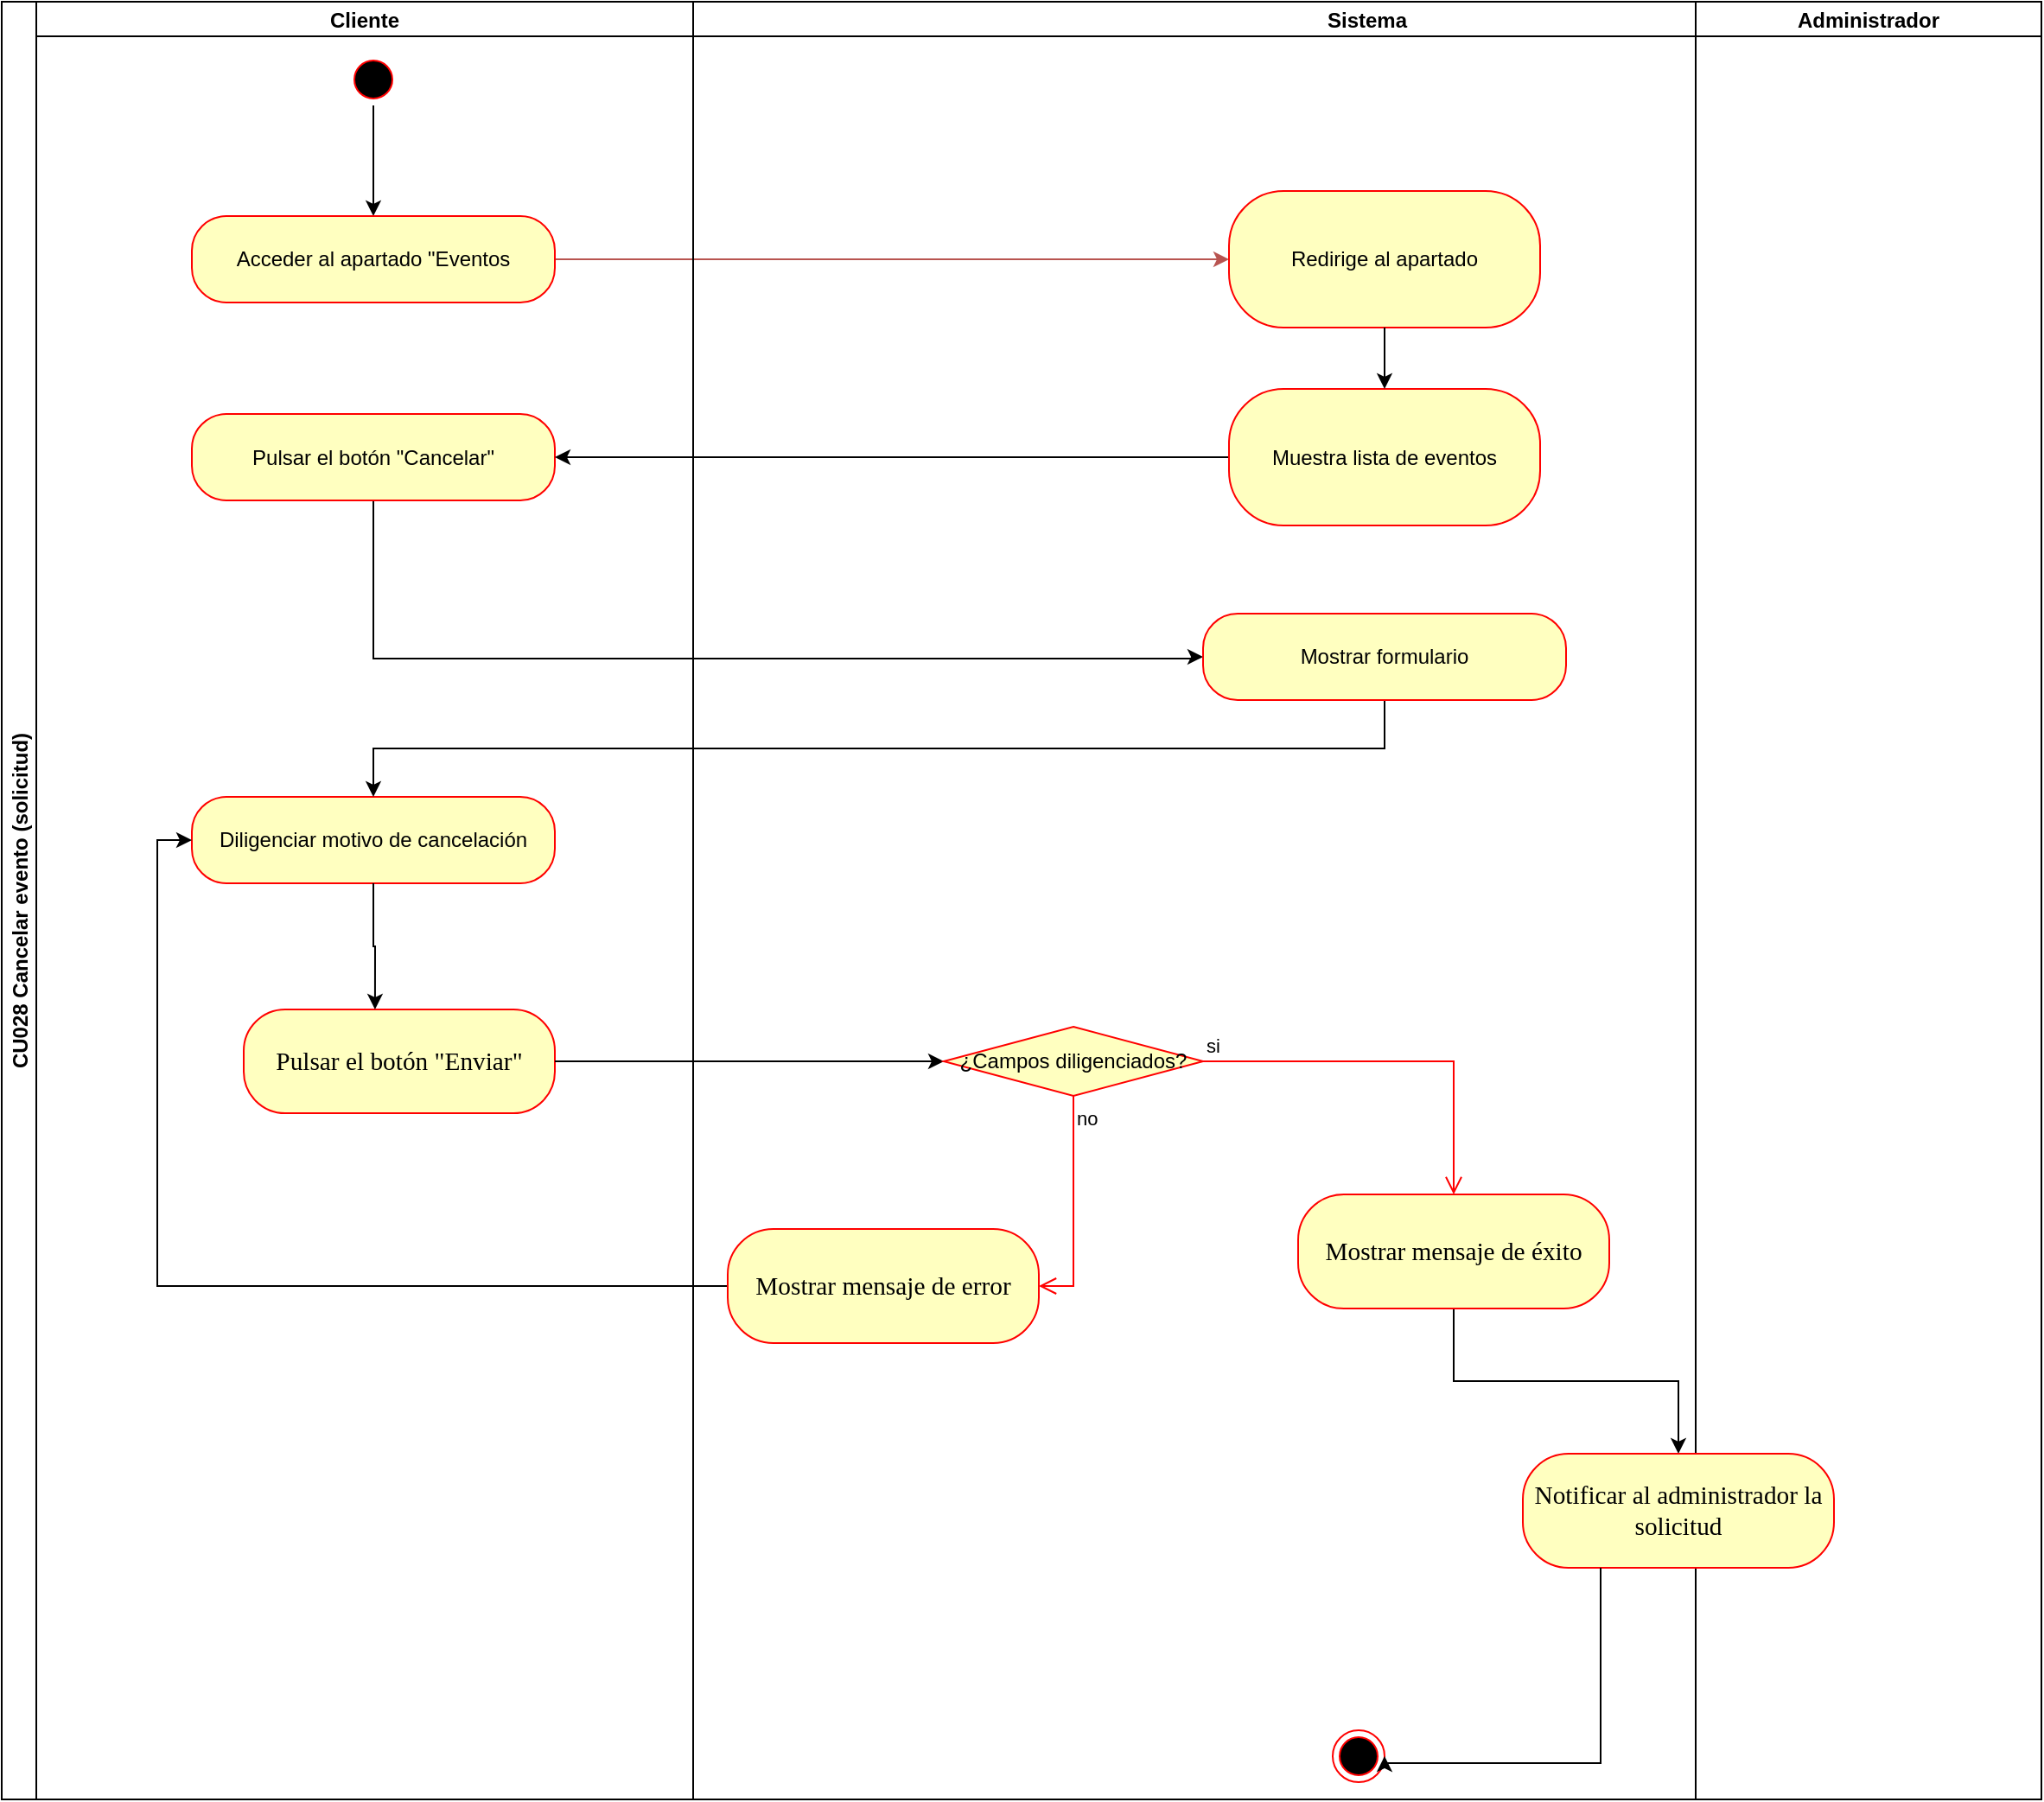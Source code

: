 <mxfile version="27.1.6">
  <diagram name="Página-1" id="IpmAKofrDw2QBqaIdOL2">
    <mxGraphModel grid="1" page="1" gridSize="10" guides="1" tooltips="1" connect="1" arrows="1" fold="1" pageScale="1" pageWidth="827" pageHeight="1169" math="0" shadow="0">
      <root>
        <mxCell id="0" />
        <mxCell id="1" parent="0" />
        <mxCell id="emeNvtZWzEPwYmurZ9CY-1" value="CU028 Cancelar evento (solicitud)" style="swimlane;childLayout=stackLayout;resizeParent=1;resizeParentMax=0;startSize=20;horizontal=0;horizontalStack=1;" vertex="1" parent="1">
          <mxGeometry x="-40" y="-1064" width="1180" height="1040" as="geometry">
            <mxRectangle x="200" y="80" width="40" height="50" as="alternateBounds" />
          </mxGeometry>
        </mxCell>
        <mxCell id="ycTayPr6X4MgAZ-6NEUM-35" style="edgeStyle=orthogonalEdgeStyle;rounded=0;orthogonalLoop=1;jettySize=auto;html=1;exitX=1;exitY=0.5;exitDx=0;exitDy=0;fillColor=#f8cecc;strokeColor=#b85450;" edge="1" parent="emeNvtZWzEPwYmurZ9CY-1" source="ycTayPr6X4MgAZ-6NEUM-32" target="ycTayPr6X4MgAZ-6NEUM-33">
          <mxGeometry relative="1" as="geometry" />
        </mxCell>
        <mxCell id="i29hLlBPtLxp7JVSZJH6-5" style="edgeStyle=orthogonalEdgeStyle;rounded=0;orthogonalLoop=1;jettySize=auto;html=1;exitX=0.5;exitY=1;exitDx=0;exitDy=0;entryX=0;entryY=0.5;entryDx=0;entryDy=0;" edge="1" parent="emeNvtZWzEPwYmurZ9CY-1" source="QA8IRypYu4qGjrA7JDfg-12" target="i29hLlBPtLxp7JVSZJH6-3">
          <mxGeometry relative="1" as="geometry">
            <mxPoint x="216" y="354" as="targetPoint" />
            <Array as="points">
              <mxPoint x="215" y="380" />
              <mxPoint x="690" y="380" />
            </Array>
          </mxGeometry>
        </mxCell>
        <mxCell id="emeNvtZWzEPwYmurZ9CY-4" value="Cliente" style="swimlane;startSize=20;" vertex="1" parent="emeNvtZWzEPwYmurZ9CY-1">
          <mxGeometry x="20" width="380" height="1040" as="geometry" />
        </mxCell>
        <mxCell id="i29hLlBPtLxp7JVSZJH6-1" style="edgeStyle=orthogonalEdgeStyle;rounded=0;orthogonalLoop=1;jettySize=auto;html=1;exitX=0.5;exitY=1;exitDx=0;exitDy=0;entryX=0.5;entryY=0;entryDx=0;entryDy=0;" edge="1" parent="emeNvtZWzEPwYmurZ9CY-4" source="emeNvtZWzEPwYmurZ9CY-5" target="ycTayPr6X4MgAZ-6NEUM-32">
          <mxGeometry relative="1" as="geometry" />
        </mxCell>
        <mxCell id="emeNvtZWzEPwYmurZ9CY-5" value="" style="ellipse;html=1;shape=startState;fillColor=#000000;strokeColor=#ff0000;fillStyle=auto;" vertex="1" parent="emeNvtZWzEPwYmurZ9CY-4">
          <mxGeometry x="180" y="30" width="30" height="30" as="geometry" />
        </mxCell>
        <mxCell id="emeNvtZWzEPwYmurZ9CY-79" style="edgeStyle=orthogonalEdgeStyle;rounded=0;orthogonalLoop=1;jettySize=auto;html=1;entryX=0;entryY=0.5;entryDx=0;entryDy=0;strokeColor=#FF0000;" edge="1" parent="emeNvtZWzEPwYmurZ9CY-4">
          <mxGeometry relative="1" as="geometry">
            <Array as="points">
              <mxPoint x="106" y="871" />
              <mxPoint x="106" y="652" />
            </Array>
            <mxPoint x="135" y="652" as="targetPoint" />
          </mxGeometry>
        </mxCell>
        <mxCell id="ycTayPr6X4MgAZ-6NEUM-32" value="Acceder al apartado &quot;Eventos" style="rounded=1;whiteSpace=wrap;html=1;arcSize=40;fontColor=#000000;fillColor=#ffffc0;strokeColor=#ff0000;" vertex="1" parent="emeNvtZWzEPwYmurZ9CY-4">
          <mxGeometry x="90" y="124" width="210" height="50" as="geometry" />
        </mxCell>
        <mxCell id="QA8IRypYu4qGjrA7JDfg-12" value="Pulsar el botón &quot;Cancelar&quot;" style="rounded=1;whiteSpace=wrap;html=1;arcSize=40;fontColor=#000000;fillColor=#ffffc0;strokeColor=#ff0000;" vertex="1" parent="emeNvtZWzEPwYmurZ9CY-4">
          <mxGeometry x="90" y="238.5" width="210" height="50" as="geometry" />
        </mxCell>
        <mxCell id="TpPl5ylptQVWsR3om8G2-5" value="&lt;span style=&quot;white-space-collapse: preserve;&quot;&gt;&lt;font face=&quot;Helvetica&quot; style=&quot;font-size: 12px;&quot;&gt;Diligenciar motivo de cancelación&lt;/font&gt;&lt;/span&gt;" style="rounded=1;whiteSpace=wrap;html=1;arcSize=40;fontColor=#000000;fillColor=#ffffc0;strokeColor=#ff0000;" vertex="1" parent="emeNvtZWzEPwYmurZ9CY-4">
          <mxGeometry x="90" y="460" width="210" height="50" as="geometry" />
        </mxCell>
        <mxCell id="QA8IRypYu4qGjrA7JDfg-19" value="&lt;font face=&quot;Calibri&quot;&gt;&lt;span style=&quot;font-size: 14.667px; white-space-collapse: preserve;&quot;&gt;Pulsar el botón &quot;Enviar&quot;&lt;/span&gt;&lt;/font&gt;" style="rounded=1;whiteSpace=wrap;html=1;arcSize=40;fontColor=#000000;fillColor=#ffffc0;strokeColor=#ff0000;" vertex="1" parent="emeNvtZWzEPwYmurZ9CY-4">
          <mxGeometry x="120" y="583" width="180" height="60" as="geometry" />
        </mxCell>
        <mxCell id="i29hLlBPtLxp7JVSZJH6-10" style="edgeStyle=orthogonalEdgeStyle;rounded=0;orthogonalLoop=1;jettySize=auto;html=1;exitX=0.5;exitY=1;exitDx=0;exitDy=0;entryX=0.422;entryY=0;entryDx=0;entryDy=0;entryPerimeter=0;" edge="1" parent="emeNvtZWzEPwYmurZ9CY-4" source="TpPl5ylptQVWsR3om8G2-5" target="QA8IRypYu4qGjrA7JDfg-19">
          <mxGeometry relative="1" as="geometry">
            <mxPoint x="263.5" y="517" as="sourcePoint" />
          </mxGeometry>
        </mxCell>
        <mxCell id="i29hLlBPtLxp7JVSZJH6-9" style="edgeStyle=orthogonalEdgeStyle;rounded=0;orthogonalLoop=1;jettySize=auto;html=1;exitX=0.5;exitY=1;exitDx=0;exitDy=0;entryX=0.5;entryY=0;entryDx=0;entryDy=0;" edge="1" parent="emeNvtZWzEPwYmurZ9CY-1" source="i29hLlBPtLxp7JVSZJH6-3" target="TpPl5ylptQVWsR3om8G2-5">
          <mxGeometry relative="1" as="geometry">
            <mxPoint x="215" y="474" as="targetPoint" />
          </mxGeometry>
        </mxCell>
        <mxCell id="TpPl5ylptQVWsR3om8G2-2" style="edgeStyle=orthogonalEdgeStyle;rounded=0;orthogonalLoop=1;jettySize=auto;html=1;entryX=1;entryY=0.5;entryDx=0;entryDy=0;" edge="1" parent="emeNvtZWzEPwYmurZ9CY-1" source="TpPl5ylptQVWsR3om8G2-1" target="QA8IRypYu4qGjrA7JDfg-12">
          <mxGeometry relative="1" as="geometry">
            <mxPoint x="316" y="263.5" as="targetPoint" />
          </mxGeometry>
        </mxCell>
        <mxCell id="TpPl5ylptQVWsR3om8G2-14" style="edgeStyle=orthogonalEdgeStyle;rounded=0;orthogonalLoop=1;jettySize=auto;html=1;entryX=0;entryY=0.5;entryDx=0;entryDy=0;" edge="1" parent="emeNvtZWzEPwYmurZ9CY-1" source="TpPl5ylptQVWsR3om8G2-13" target="TpPl5ylptQVWsR3om8G2-5">
          <mxGeometry relative="1" as="geometry" />
        </mxCell>
        <mxCell id="TpPl5ylptQVWsR3om8G2-24" style="edgeStyle=orthogonalEdgeStyle;rounded=0;orthogonalLoop=1;jettySize=auto;html=1;entryX=0;entryY=0.5;entryDx=0;entryDy=0;" edge="1" parent="emeNvtZWzEPwYmurZ9CY-1" source="QA8IRypYu4qGjrA7JDfg-19" target="TpPl5ylptQVWsR3om8G2-8">
          <mxGeometry relative="1" as="geometry" />
        </mxCell>
        <mxCell id="emeNvtZWzEPwYmurZ9CY-8" value="Sistema" style="swimlane;startSize=20;" vertex="1" parent="emeNvtZWzEPwYmurZ9CY-1">
          <mxGeometry x="400" width="780" height="1040" as="geometry" />
        </mxCell>
        <mxCell id="ycTayPr6X4MgAZ-6NEUM-33" value="Redirige al apartado" style="rounded=1;whiteSpace=wrap;html=1;arcSize=40;fontColor=#000000;fillColor=#ffffc0;strokeColor=#ff0000;" vertex="1" parent="emeNvtZWzEPwYmurZ9CY-8">
          <mxGeometry x="310" y="109.5" width="180" height="79" as="geometry" />
        </mxCell>
        <mxCell id="emeNvtZWzEPwYmurZ9CY-17" value="" style="ellipse;html=1;shape=endState;fillColor=#000000;strokeColor=#ff0000;" vertex="1" parent="emeNvtZWzEPwYmurZ9CY-8">
          <mxGeometry x="370" y="1000" width="30" height="30" as="geometry" />
        </mxCell>
        <mxCell id="i29hLlBPtLxp7JVSZJH6-3" value="Mostrar formulario" style="rounded=1;whiteSpace=wrap;html=1;arcSize=40;fontColor=#000000;fillColor=#ffffc0;strokeColor=#ff0000;" vertex="1" parent="emeNvtZWzEPwYmurZ9CY-8">
          <mxGeometry x="295" y="354" width="210" height="50" as="geometry" />
        </mxCell>
        <mxCell id="i29hLlBPtLxp7JVSZJH6-15" style="edgeStyle=orthogonalEdgeStyle;rounded=0;orthogonalLoop=1;jettySize=auto;html=1;exitX=0.5;exitY=1;exitDx=0;exitDy=0;entryX=0.5;entryY=0;entryDx=0;entryDy=0;" edge="1" parent="emeNvtZWzEPwYmurZ9CY-8" source="i29hLlBPtLxp7JVSZJH6-11" target="TpPl5ylptQVWsR3om8G2-22">
          <mxGeometry relative="1" as="geometry">
            <mxPoint x="436" y="1004" as="targetPoint" />
          </mxGeometry>
        </mxCell>
        <mxCell id="i29hLlBPtLxp7JVSZJH6-11" value="&lt;font face=&quot;Calibri&quot;&gt;&lt;span style=&quot;font-size: 14.667px; white-space-collapse: preserve;&quot;&gt;Mostrar mensaje de éxito&lt;/span&gt;&lt;/font&gt;" style="rounded=1;whiteSpace=wrap;html=1;arcSize=40;fontColor=#000000;fillColor=#ffffc0;strokeColor=#ff0000;" vertex="1" parent="emeNvtZWzEPwYmurZ9CY-8">
          <mxGeometry x="350" y="690" width="180" height="66" as="geometry" />
        </mxCell>
        <mxCell id="TpPl5ylptQVWsR3om8G2-1" value="Muestra lista de eventos" style="rounded=1;whiteSpace=wrap;html=1;arcSize=40;fontColor=#000000;fillColor=#ffffc0;strokeColor=#ff0000;" vertex="1" parent="emeNvtZWzEPwYmurZ9CY-8">
          <mxGeometry x="310" y="224" width="180" height="79" as="geometry" />
        </mxCell>
        <mxCell id="i29hLlBPtLxp7JVSZJH6-2" style="edgeStyle=orthogonalEdgeStyle;rounded=0;orthogonalLoop=1;jettySize=auto;html=1;exitX=0.5;exitY=1;exitDx=0;exitDy=0;entryX=0.5;entryY=0;entryDx=0;entryDy=0;" edge="1" parent="emeNvtZWzEPwYmurZ9CY-8" source="ycTayPr6X4MgAZ-6NEUM-33" target="TpPl5ylptQVWsR3om8G2-1">
          <mxGeometry relative="1" as="geometry" />
        </mxCell>
        <mxCell id="TpPl5ylptQVWsR3om8G2-8" value="¿Campos diligenciados?" style="rhombus;whiteSpace=wrap;html=1;fontColor=#000000;fillColor=#ffffc0;strokeColor=#ff0000;" vertex="1" parent="emeNvtZWzEPwYmurZ9CY-8">
          <mxGeometry x="145" y="593" width="150" height="40" as="geometry" />
        </mxCell>
        <mxCell id="TpPl5ylptQVWsR3om8G2-9" value="si" style="edgeStyle=orthogonalEdgeStyle;html=1;align=left;verticalAlign=bottom;endArrow=open;endSize=8;strokeColor=#ff0000;rounded=0;entryX=0.5;entryY=0;entryDx=0;entryDy=0;" edge="1" parent="emeNvtZWzEPwYmurZ9CY-8" source="TpPl5ylptQVWsR3om8G2-8" target="i29hLlBPtLxp7JVSZJH6-11">
          <mxGeometry x="-1" relative="1" as="geometry">
            <mxPoint x="350" y="610" as="targetPoint" />
          </mxGeometry>
        </mxCell>
        <mxCell id="TpPl5ylptQVWsR3om8G2-13" value="&lt;font face=&quot;Calibri&quot;&gt;&lt;span style=&quot;font-size: 14.667px; white-space-collapse: preserve;&quot;&gt;Mostrar mensaje de error&lt;/span&gt;&lt;/font&gt;" style="rounded=1;whiteSpace=wrap;html=1;arcSize=40;fontColor=#000000;fillColor=#ffffc0;strokeColor=#ff0000;" vertex="1" parent="emeNvtZWzEPwYmurZ9CY-8">
          <mxGeometry x="20" y="710" width="180" height="66" as="geometry" />
        </mxCell>
        <mxCell id="TpPl5ylptQVWsR3om8G2-10" value="no" style="edgeStyle=orthogonalEdgeStyle;html=1;align=left;verticalAlign=top;endArrow=open;endSize=8;strokeColor=#ff0000;rounded=0;entryX=1;entryY=0.5;entryDx=0;entryDy=0;" edge="1" parent="emeNvtZWzEPwYmurZ9CY-8" source="TpPl5ylptQVWsR3om8G2-8" target="TpPl5ylptQVWsR3om8G2-13">
          <mxGeometry x="-1" relative="1" as="geometry">
            <mxPoint x="210" y="690" as="targetPoint" />
            <Array as="points">
              <mxPoint x="220" y="743" />
            </Array>
          </mxGeometry>
        </mxCell>
        <mxCell id="TpPl5ylptQVWsR3om8G2-15" value="Administrador" style="swimlane;startSize=20;" vertex="1" parent="emeNvtZWzEPwYmurZ9CY-8">
          <mxGeometry x="580" width="200" height="1040" as="geometry" />
        </mxCell>
        <mxCell id="TpPl5ylptQVWsR3om8G2-18" style="edgeStyle=orthogonalEdgeStyle;rounded=0;orthogonalLoop=1;jettySize=auto;html=1;entryX=0;entryY=0.5;entryDx=0;entryDy=0;strokeColor=#FF0000;" edge="1" parent="TpPl5ylptQVWsR3om8G2-15">
          <mxGeometry relative="1" as="geometry">
            <Array as="points">
              <mxPoint x="106" y="871" />
              <mxPoint x="106" y="652" />
            </Array>
            <mxPoint x="135" y="652" as="targetPoint" />
          </mxGeometry>
        </mxCell>
        <mxCell id="TpPl5ylptQVWsR3om8G2-22" value="&lt;font face=&quot;Calibri&quot;&gt;&lt;span style=&quot;font-size: 14.667px; white-space-collapse: preserve;&quot;&gt;Notificar al administrador la solicitud&lt;/span&gt;&lt;/font&gt;" style="rounded=1;whiteSpace=wrap;html=1;arcSize=40;fontColor=#000000;fillColor=#ffffc0;strokeColor=#ff0000;" vertex="1" parent="TpPl5ylptQVWsR3om8G2-15">
          <mxGeometry x="-100" y="840" width="180" height="66" as="geometry" />
        </mxCell>
        <mxCell id="TpPl5ylptQVWsR3om8G2-25" style="edgeStyle=orthogonalEdgeStyle;rounded=0;orthogonalLoop=1;jettySize=auto;html=1;entryX=1;entryY=0.5;entryDx=0;entryDy=0;exitX=0.25;exitY=1;exitDx=0;exitDy=0;" edge="1" parent="emeNvtZWzEPwYmurZ9CY-8" source="TpPl5ylptQVWsR3om8G2-22" target="emeNvtZWzEPwYmurZ9CY-17">
          <mxGeometry relative="1" as="geometry">
            <Array as="points">
              <mxPoint x="525" y="1019" />
            </Array>
          </mxGeometry>
        </mxCell>
      </root>
    </mxGraphModel>
  </diagram>
</mxfile>

